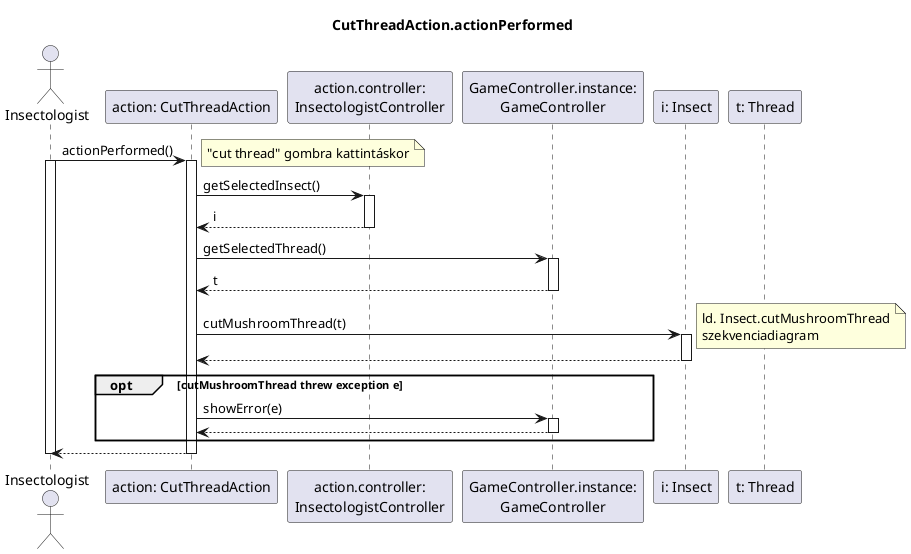 @startuml cutThreadAction

title CutThreadAction.actionPerformed

actor "Insectologist" as i
participant "action: CutThreadAction" as a
participant "action.controller:\nInsectologistController" as c
participant "GameController.instance:\nGameController" as gc
participant "i: Insect" as ins
participant "t: Thread" as tec

i -> a: actionPerformed()
note right: "cut thread" gombra kattintáskor
activate a
activate i

	a -> c: getSelectedInsect()
	activate c

	a <-- c: i
	deactivate c

	a -> gc: getSelectedThread()
	activate gc

	a <-- gc: t
	deactivate gc

	a -> ins: cutMushroomThread(t)
	note right: ld. Insect.cutMushroomThread\nszekvenciadiagram
	activate ins

	a <-- ins
	deactivate ins
	
	opt cutMushroomThread threw exception e
		a -> gc: showError(e)
		activate gc

		a <-- gc
		deactivate gc
	end

i <-- a
deactivate i
deactivate a

@enduml
